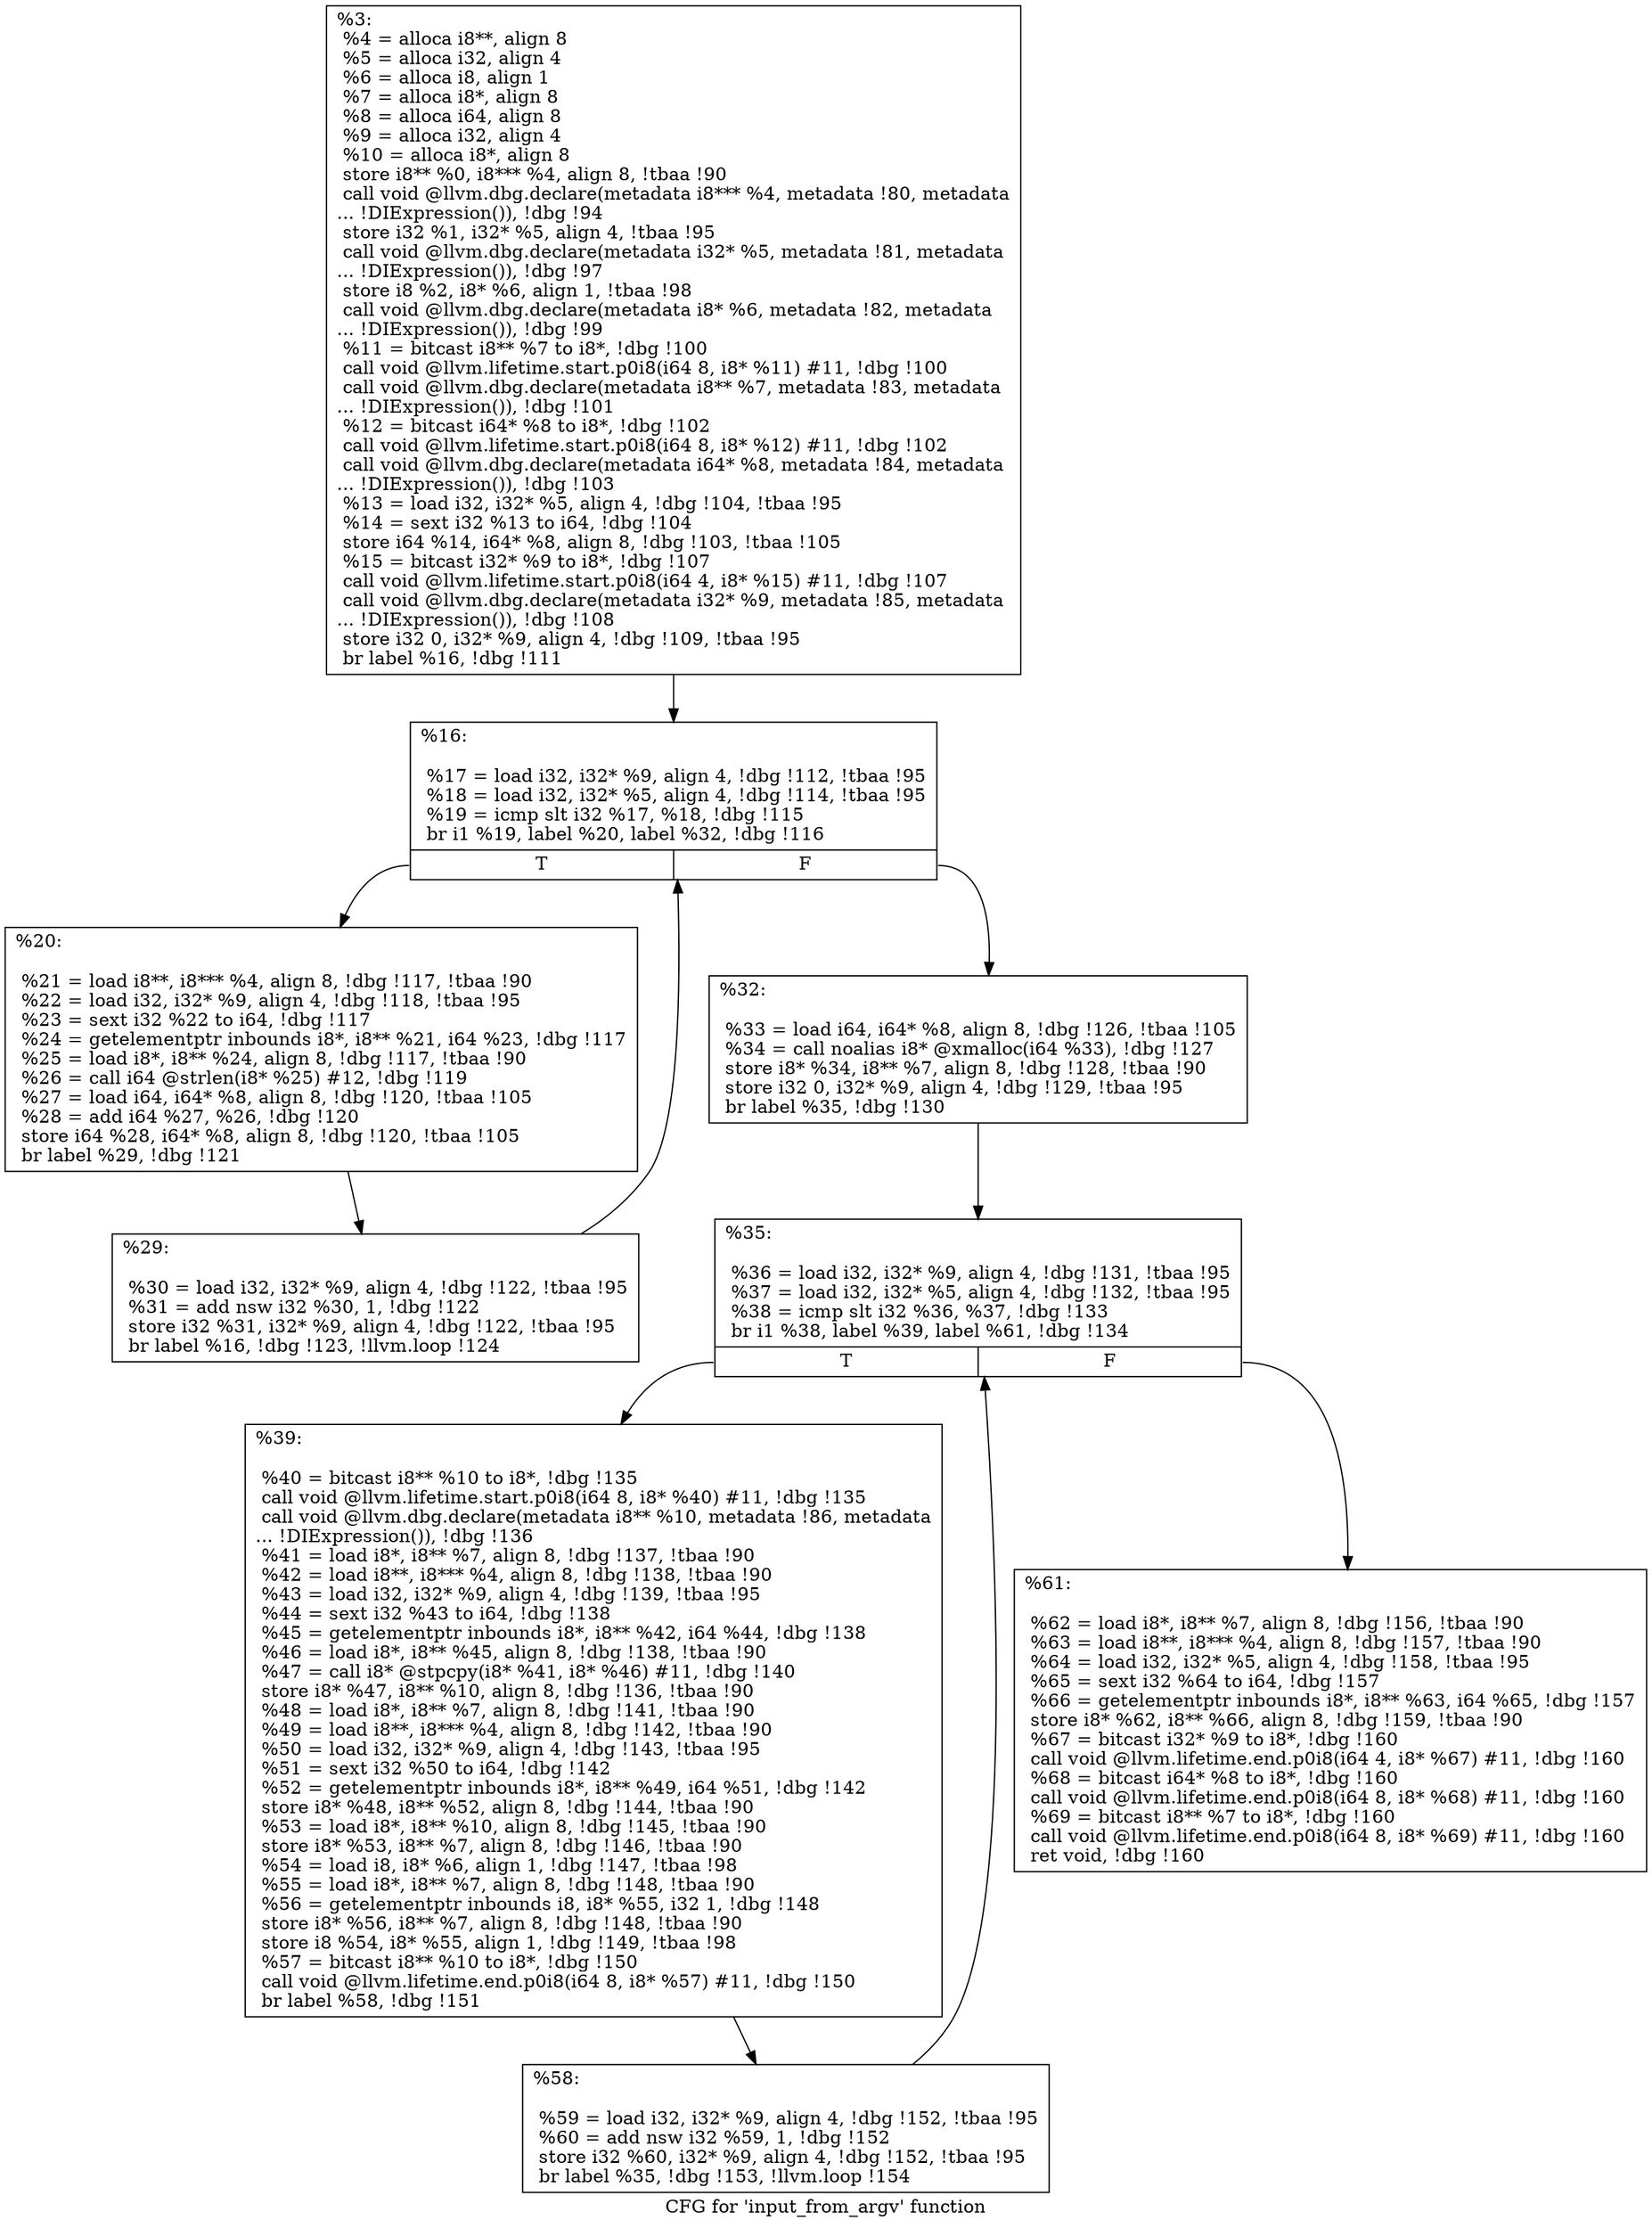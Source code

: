 digraph "CFG for 'input_from_argv' function" {
	label="CFG for 'input_from_argv' function";

	Node0xf08560 [shape=record,label="{%3:\l  %4 = alloca i8**, align 8\l  %5 = alloca i32, align 4\l  %6 = alloca i8, align 1\l  %7 = alloca i8*, align 8\l  %8 = alloca i64, align 8\l  %9 = alloca i32, align 4\l  %10 = alloca i8*, align 8\l  store i8** %0, i8*** %4, align 8, !tbaa !90\l  call void @llvm.dbg.declare(metadata i8*** %4, metadata !80, metadata\l... !DIExpression()), !dbg !94\l  store i32 %1, i32* %5, align 4, !tbaa !95\l  call void @llvm.dbg.declare(metadata i32* %5, metadata !81, metadata\l... !DIExpression()), !dbg !97\l  store i8 %2, i8* %6, align 1, !tbaa !98\l  call void @llvm.dbg.declare(metadata i8* %6, metadata !82, metadata\l... !DIExpression()), !dbg !99\l  %11 = bitcast i8** %7 to i8*, !dbg !100\l  call void @llvm.lifetime.start.p0i8(i64 8, i8* %11) #11, !dbg !100\l  call void @llvm.dbg.declare(metadata i8** %7, metadata !83, metadata\l... !DIExpression()), !dbg !101\l  %12 = bitcast i64* %8 to i8*, !dbg !102\l  call void @llvm.lifetime.start.p0i8(i64 8, i8* %12) #11, !dbg !102\l  call void @llvm.dbg.declare(metadata i64* %8, metadata !84, metadata\l... !DIExpression()), !dbg !103\l  %13 = load i32, i32* %5, align 4, !dbg !104, !tbaa !95\l  %14 = sext i32 %13 to i64, !dbg !104\l  store i64 %14, i64* %8, align 8, !dbg !103, !tbaa !105\l  %15 = bitcast i32* %9 to i8*, !dbg !107\l  call void @llvm.lifetime.start.p0i8(i64 4, i8* %15) #11, !dbg !107\l  call void @llvm.dbg.declare(metadata i32* %9, metadata !85, metadata\l... !DIExpression()), !dbg !108\l  store i32 0, i32* %9, align 4, !dbg !109, !tbaa !95\l  br label %16, !dbg !111\l}"];
	Node0xf08560 -> Node0xf085b0;
	Node0xf085b0 [shape=record,label="{%16:\l\l  %17 = load i32, i32* %9, align 4, !dbg !112, !tbaa !95\l  %18 = load i32, i32* %5, align 4, !dbg !114, !tbaa !95\l  %19 = icmp slt i32 %17, %18, !dbg !115\l  br i1 %19, label %20, label %32, !dbg !116\l|{<s0>T|<s1>F}}"];
	Node0xf085b0:s0 -> Node0xf08600;
	Node0xf085b0:s1 -> Node0xf086a0;
	Node0xf08600 [shape=record,label="{%20:\l\l  %21 = load i8**, i8*** %4, align 8, !dbg !117, !tbaa !90\l  %22 = load i32, i32* %9, align 4, !dbg !118, !tbaa !95\l  %23 = sext i32 %22 to i64, !dbg !117\l  %24 = getelementptr inbounds i8*, i8** %21, i64 %23, !dbg !117\l  %25 = load i8*, i8** %24, align 8, !dbg !117, !tbaa !90\l  %26 = call i64 @strlen(i8* %25) #12, !dbg !119\l  %27 = load i64, i64* %8, align 8, !dbg !120, !tbaa !105\l  %28 = add i64 %27, %26, !dbg !120\l  store i64 %28, i64* %8, align 8, !dbg !120, !tbaa !105\l  br label %29, !dbg !121\l}"];
	Node0xf08600 -> Node0xf08650;
	Node0xf08650 [shape=record,label="{%29:\l\l  %30 = load i32, i32* %9, align 4, !dbg !122, !tbaa !95\l  %31 = add nsw i32 %30, 1, !dbg !122\l  store i32 %31, i32* %9, align 4, !dbg !122, !tbaa !95\l  br label %16, !dbg !123, !llvm.loop !124\l}"];
	Node0xf08650 -> Node0xf085b0;
	Node0xf086a0 [shape=record,label="{%32:\l\l  %33 = load i64, i64* %8, align 8, !dbg !126, !tbaa !105\l  %34 = call noalias i8* @xmalloc(i64 %33), !dbg !127\l  store i8* %34, i8** %7, align 8, !dbg !128, !tbaa !90\l  store i32 0, i32* %9, align 4, !dbg !129, !tbaa !95\l  br label %35, !dbg !130\l}"];
	Node0xf086a0 -> Node0xf086f0;
	Node0xf086f0 [shape=record,label="{%35:\l\l  %36 = load i32, i32* %9, align 4, !dbg !131, !tbaa !95\l  %37 = load i32, i32* %5, align 4, !dbg !132, !tbaa !95\l  %38 = icmp slt i32 %36, %37, !dbg !133\l  br i1 %38, label %39, label %61, !dbg !134\l|{<s0>T|<s1>F}}"];
	Node0xf086f0:s0 -> Node0xf08740;
	Node0xf086f0:s1 -> Node0xf087e0;
	Node0xf08740 [shape=record,label="{%39:\l\l  %40 = bitcast i8** %10 to i8*, !dbg !135\l  call void @llvm.lifetime.start.p0i8(i64 8, i8* %40) #11, !dbg !135\l  call void @llvm.dbg.declare(metadata i8** %10, metadata !86, metadata\l... !DIExpression()), !dbg !136\l  %41 = load i8*, i8** %7, align 8, !dbg !137, !tbaa !90\l  %42 = load i8**, i8*** %4, align 8, !dbg !138, !tbaa !90\l  %43 = load i32, i32* %9, align 4, !dbg !139, !tbaa !95\l  %44 = sext i32 %43 to i64, !dbg !138\l  %45 = getelementptr inbounds i8*, i8** %42, i64 %44, !dbg !138\l  %46 = load i8*, i8** %45, align 8, !dbg !138, !tbaa !90\l  %47 = call i8* @stpcpy(i8* %41, i8* %46) #11, !dbg !140\l  store i8* %47, i8** %10, align 8, !dbg !136, !tbaa !90\l  %48 = load i8*, i8** %7, align 8, !dbg !141, !tbaa !90\l  %49 = load i8**, i8*** %4, align 8, !dbg !142, !tbaa !90\l  %50 = load i32, i32* %9, align 4, !dbg !143, !tbaa !95\l  %51 = sext i32 %50 to i64, !dbg !142\l  %52 = getelementptr inbounds i8*, i8** %49, i64 %51, !dbg !142\l  store i8* %48, i8** %52, align 8, !dbg !144, !tbaa !90\l  %53 = load i8*, i8** %10, align 8, !dbg !145, !tbaa !90\l  store i8* %53, i8** %7, align 8, !dbg !146, !tbaa !90\l  %54 = load i8, i8* %6, align 1, !dbg !147, !tbaa !98\l  %55 = load i8*, i8** %7, align 8, !dbg !148, !tbaa !90\l  %56 = getelementptr inbounds i8, i8* %55, i32 1, !dbg !148\l  store i8* %56, i8** %7, align 8, !dbg !148, !tbaa !90\l  store i8 %54, i8* %55, align 1, !dbg !149, !tbaa !98\l  %57 = bitcast i8** %10 to i8*, !dbg !150\l  call void @llvm.lifetime.end.p0i8(i64 8, i8* %57) #11, !dbg !150\l  br label %58, !dbg !151\l}"];
	Node0xf08740 -> Node0xf08790;
	Node0xf08790 [shape=record,label="{%58:\l\l  %59 = load i32, i32* %9, align 4, !dbg !152, !tbaa !95\l  %60 = add nsw i32 %59, 1, !dbg !152\l  store i32 %60, i32* %9, align 4, !dbg !152, !tbaa !95\l  br label %35, !dbg !153, !llvm.loop !154\l}"];
	Node0xf08790 -> Node0xf086f0;
	Node0xf087e0 [shape=record,label="{%61:\l\l  %62 = load i8*, i8** %7, align 8, !dbg !156, !tbaa !90\l  %63 = load i8**, i8*** %4, align 8, !dbg !157, !tbaa !90\l  %64 = load i32, i32* %5, align 4, !dbg !158, !tbaa !95\l  %65 = sext i32 %64 to i64, !dbg !157\l  %66 = getelementptr inbounds i8*, i8** %63, i64 %65, !dbg !157\l  store i8* %62, i8** %66, align 8, !dbg !159, !tbaa !90\l  %67 = bitcast i32* %9 to i8*, !dbg !160\l  call void @llvm.lifetime.end.p0i8(i64 4, i8* %67) #11, !dbg !160\l  %68 = bitcast i64* %8 to i8*, !dbg !160\l  call void @llvm.lifetime.end.p0i8(i64 8, i8* %68) #11, !dbg !160\l  %69 = bitcast i8** %7 to i8*, !dbg !160\l  call void @llvm.lifetime.end.p0i8(i64 8, i8* %69) #11, !dbg !160\l  ret void, !dbg !160\l}"];
}
